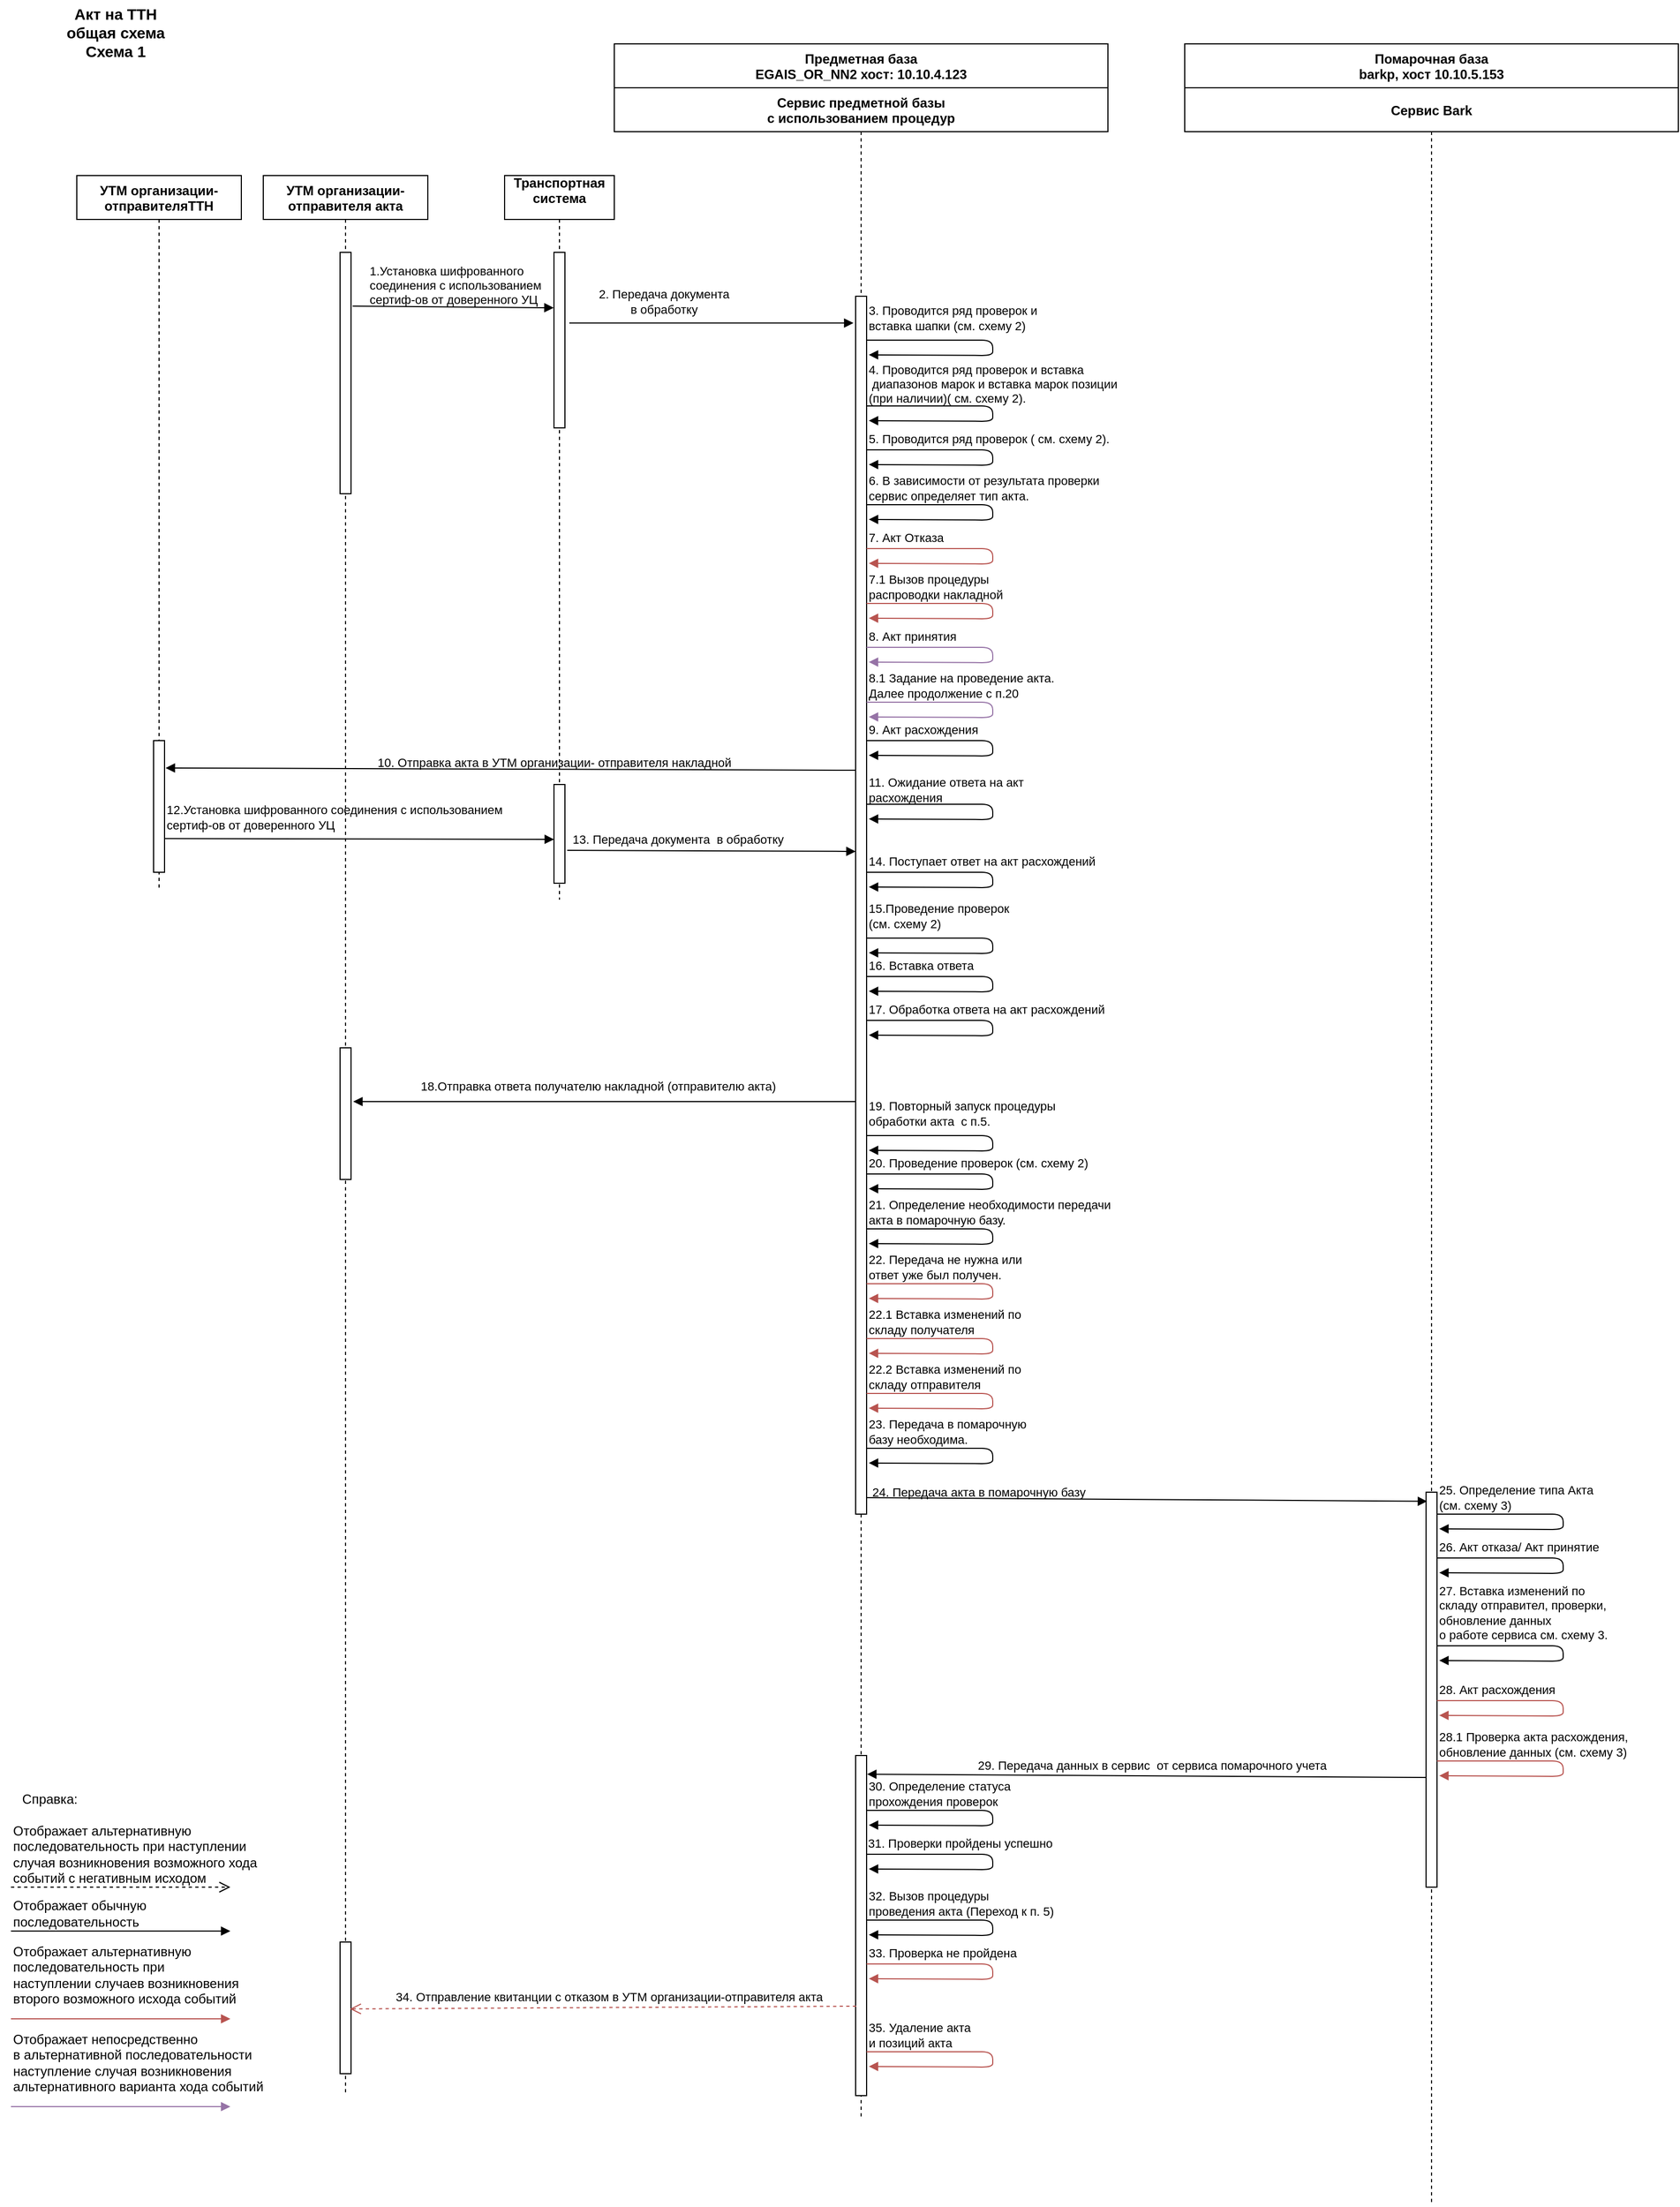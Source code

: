 <mxfile version="16.4.3" type="device"><diagram id="-FO_y1RMNZfdumZSHgc4" name="Page-1"><mxGraphModel dx="2001" dy="1910" grid="1" gridSize="10" guides="1" tooltips="1" connect="1" arrows="1" fold="1" page="1" pageScale="1" pageWidth="827" pageHeight="1169" math="0" shadow="0"><root><mxCell id="0"/><mxCell id="1" parent="0"/><mxCell id="_trdAR_tGCjuYgGlx_K1-1" value="УТМ организации-&#xA;отправителя акта" style="shape=umlLifeline;perimeter=lifelinePerimeter;container=1;collapsible=0;recursiveResize=0;rounded=0;shadow=0;strokeWidth=1;fontStyle=1" parent="1" vertex="1"><mxGeometry x="70" y="80" width="150" height="1750" as="geometry"/></mxCell><mxCell id="_trdAR_tGCjuYgGlx_K1-2" value="" style="points=[];perimeter=orthogonalPerimeter;rounded=0;shadow=0;strokeWidth=1;fontSize=11;" parent="_trdAR_tGCjuYgGlx_K1-1" vertex="1"><mxGeometry x="70" y="70" width="10" height="220" as="geometry"/></mxCell><mxCell id="_trdAR_tGCjuYgGlx_K1-121" value="" style="points=[];perimeter=orthogonalPerimeter;rounded=0;shadow=0;strokeWidth=1;fontSize=11;align=left;" parent="_trdAR_tGCjuYgGlx_K1-1" vertex="1"><mxGeometry x="70" y="795" width="10" height="120" as="geometry"/></mxCell><mxCell id="_trdAR_tGCjuYgGlx_K1-149" value="" style="points=[];perimeter=orthogonalPerimeter;rounded=0;shadow=0;strokeWidth=1;fontSize=11;align=left;" parent="_trdAR_tGCjuYgGlx_K1-1" vertex="1"><mxGeometry x="70" y="1610" width="10" height="120" as="geometry"/></mxCell><mxCell id="4229TvV5sY3JHiP3TjHw-8" value="12.Установка шифрованного соединения с использованием &lt;br style=&quot;font-size: 11px&quot;&gt;&lt;div style=&quot;font-size: 11px&quot;&gt;сертиф-ов от доверенного УЦ&lt;/div&gt;" style="text;html=1;align=left;verticalAlign=middle;resizable=0;points=[];autosize=1;strokeColor=none;fillColor=none;fontSize=11;" vertex="1" parent="_trdAR_tGCjuYgGlx_K1-1"><mxGeometry x="-90" y="570" width="320" height="30" as="geometry"/></mxCell><mxCell id="_trdAR_tGCjuYgGlx_K1-10" value="" style="verticalAlign=bottom;endArrow=block;entryX=-0.028;entryY=0.316;shadow=0;strokeWidth=1;exitX=1.143;exitY=0.223;exitDx=0;exitDy=0;exitPerimeter=0;entryDx=0;entryDy=0;entryPerimeter=0;fontSize=11;" parent="1" source="_trdAR_tGCjuYgGlx_K1-2" target="_trdAR_tGCjuYgGlx_K1-14" edge="1"><mxGeometry relative="1" as="geometry"><mxPoint x="275" y="160" as="sourcePoint"/><mxPoint x="342" y="202" as="targetPoint"/></mxGeometry></mxCell><mxCell id="_trdAR_tGCjuYgGlx_K1-11" value="&lt;div&gt;Акт на ТТН &lt;br&gt;&lt;/div&gt;&lt;div&gt;общая схема&lt;/div&gt;&lt;div&gt;Схема 1&lt;br&gt;&lt;/div&gt;" style="text;html=1;align=center;verticalAlign=middle;resizable=0;points=[];autosize=1;strokeColor=none;fillColor=none;fontSize=14;fontStyle=1" parent="1" vertex="1"><mxGeometry x="-120" y="-80" width="110" height="60" as="geometry"/></mxCell><mxCell id="_trdAR_tGCjuYgGlx_K1-12" value="Предметная база&#xA;EGAIS_OR_NN2 хост: 10.10.4.123" style="shape=umlLifeline;perimeter=lifelinePerimeter;container=1;collapsible=0;recursiveResize=0;rounded=0;shadow=0;strokeWidth=1;fontStyle=1" parent="1" vertex="1"><mxGeometry x="390" y="-40" width="450" height="40" as="geometry"/></mxCell><mxCell id="_trdAR_tGCjuYgGlx_K1-13" value="Транспортная&#xA;система&#xA;" style="shape=umlLifeline;perimeter=lifelinePerimeter;container=1;collapsible=0;recursiveResize=0;rounded=0;shadow=0;strokeWidth=1;fontStyle=1" parent="1" vertex="1"><mxGeometry x="290" y="80" width="100" height="660" as="geometry"/></mxCell><mxCell id="_trdAR_tGCjuYgGlx_K1-14" value="" style="points=[];perimeter=orthogonalPerimeter;rounded=0;shadow=0;strokeWidth=1;fontSize=11;" parent="_trdAR_tGCjuYgGlx_K1-13" vertex="1"><mxGeometry x="45" y="70" width="10" height="160" as="geometry"/></mxCell><mxCell id="_trdAR_tGCjuYgGlx_K1-3" value="" style="points=[];perimeter=orthogonalPerimeter;rounded=0;shadow=0;strokeWidth=1;fontSize=11;align=left;" parent="_trdAR_tGCjuYgGlx_K1-13" vertex="1"><mxGeometry x="45" y="555" width="10" height="90" as="geometry"/></mxCell><mxCell id="_trdAR_tGCjuYgGlx_K1-93" value="10. Отправка акта в УТМ организации- отправителя накладной" style="text;html=1;align=center;verticalAlign=middle;resizable=0;points=[];autosize=1;strokeColor=none;fillColor=none;fontSize=11;" parent="_trdAR_tGCjuYgGlx_K1-13" vertex="1"><mxGeometry x="-125" y="525" width="340" height="20" as="geometry"/></mxCell><mxCell id="_trdAR_tGCjuYgGlx_K1-16" value="" style="verticalAlign=bottom;endArrow=block;shadow=0;strokeWidth=1;fontSize=11;entryX=-0.2;entryY=0.022;entryDx=0;entryDy=0;entryPerimeter=0;exitX=1.4;exitY=0.402;exitDx=0;exitDy=0;exitPerimeter=0;" parent="1" source="_trdAR_tGCjuYgGlx_K1-14" target="_trdAR_tGCjuYgGlx_K1-38" edge="1"><mxGeometry relative="1" as="geometry"><mxPoint x="350" y="214" as="sourcePoint"/><mxPoint x="530" y="220" as="targetPoint"/></mxGeometry></mxCell><mxCell id="_trdAR_tGCjuYgGlx_K1-18" value="Сервис Bark" style="shape=umlLifeline;perimeter=lifelinePerimeter;container=1;collapsible=0;recursiveResize=0;rounded=0;shadow=0;strokeWidth=1;fontStyle=1" parent="1" vertex="1"><mxGeometry x="910" width="450" height="1930" as="geometry"/></mxCell><mxCell id="_trdAR_tGCjuYgGlx_K1-20" value="" style="verticalAlign=bottom;endArrow=block;shadow=0;strokeWidth=1;fontSize=11;startArrow=none;entryX=1.2;entryY=0.754;entryDx=0;entryDy=0;entryPerimeter=0;align=left;" parent="_trdAR_tGCjuYgGlx_K1-18" edge="1"><mxGeometry y="36" relative="1" as="geometry"><mxPoint x="230" y="1300" as="sourcePoint"/><mxPoint x="232" y="1313.42" as="targetPoint"/><Array as="points"><mxPoint x="268" y="1300"/><mxPoint x="345" y="1300"/><mxPoint x="345" y="1314"/></Array><mxPoint as="offset"/></mxGeometry></mxCell><mxCell id="_trdAR_tGCjuYgGlx_K1-21" value="" style="verticalAlign=bottom;endArrow=block;shadow=0;strokeWidth=1;fontSize=11;startArrow=none;entryX=1.2;entryY=0.754;entryDx=0;entryDy=0;entryPerimeter=0;align=left;" parent="_trdAR_tGCjuYgGlx_K1-18" edge="1"><mxGeometry y="36" relative="1" as="geometry"><mxPoint x="230" y="1340" as="sourcePoint"/><mxPoint x="232" y="1353.42" as="targetPoint"/><Array as="points"><mxPoint x="268" y="1340"/><mxPoint x="345" y="1340"/><mxPoint x="345" y="1354"/></Array><mxPoint as="offset"/></mxGeometry></mxCell><mxCell id="_trdAR_tGCjuYgGlx_K1-22" value="25. Определение типа Акта&lt;br style=&quot;font-size: 11px&quot;&gt;&lt;div style=&quot;font-size: 11px&quot;&gt;&lt;div style=&quot;font-size: 11px&quot;&gt;(см. схему 3)&lt;/div&gt;&lt;/div&gt; " style="text;html=1;align=left;verticalAlign=middle;resizable=0;points=[];autosize=1;strokeColor=none;fillColor=none;fontSize=11;" parent="_trdAR_tGCjuYgGlx_K1-18" vertex="1"><mxGeometry x="230" y="1270" width="160" height="30" as="geometry"/></mxCell><mxCell id="_trdAR_tGCjuYgGlx_K1-26" value="" style="verticalAlign=bottom;endArrow=block;shadow=0;strokeWidth=1;fontSize=11;startArrow=none;entryX=1.2;entryY=0.754;entryDx=0;entryDy=0;entryPerimeter=0;align=left;" parent="_trdAR_tGCjuYgGlx_K1-18" edge="1"><mxGeometry y="36" relative="1" as="geometry"><mxPoint x="230" y="1420" as="sourcePoint"/><mxPoint x="232" y="1433.42" as="targetPoint"/><Array as="points"><mxPoint x="268" y="1420"/><mxPoint x="345" y="1420"/><mxPoint x="345" y="1434"/></Array><mxPoint as="offset"/></mxGeometry></mxCell><mxCell id="_trdAR_tGCjuYgGlx_K1-74" value="" style="points=[];perimeter=orthogonalPerimeter;rounded=0;shadow=0;strokeWidth=1;fontSize=11;" parent="_trdAR_tGCjuYgGlx_K1-18" vertex="1"><mxGeometry x="220" y="1280" width="10" height="360" as="geometry"/></mxCell><mxCell id="_trdAR_tGCjuYgGlx_K1-134" value="26. Акт отказа/ Акт принятие" style="text;html=1;align=left;verticalAlign=middle;resizable=0;points=[];autosize=1;strokeColor=none;fillColor=none;fontSize=11;" parent="_trdAR_tGCjuYgGlx_K1-18" vertex="1"><mxGeometry x="230" y="1320" width="160" height="20" as="geometry"/></mxCell><mxCell id="_trdAR_tGCjuYgGlx_K1-135" value="&lt;div&gt;27. Вставка изменений по&lt;br&gt;складу отправител, проверки, &lt;br&gt;&lt;/div&gt;&lt;div&gt;обновление данных&lt;br&gt;&lt;/div&gt;&lt;div&gt;о работе сервиса см. схему 3.&lt;br&gt;&lt;/div&gt;" style="text;html=1;align=left;verticalAlign=middle;resizable=0;points=[];autosize=1;strokeColor=none;fillColor=none;fontSize=11;" parent="_trdAR_tGCjuYgGlx_K1-18" vertex="1"><mxGeometry x="230" y="1360" width="170" height="60" as="geometry"/></mxCell><mxCell id="_trdAR_tGCjuYgGlx_K1-136" value="&lt;div&gt;28.1 Проверка акта расхождения, &lt;br&gt;&lt;/div&gt;&lt;div&gt;обновление данных (см. схему 3)&lt;/div&gt;" style="text;html=1;align=left;verticalAlign=middle;resizable=0;points=[];autosize=1;strokeColor=none;fillColor=none;fontSize=11;" parent="_trdAR_tGCjuYgGlx_K1-18" vertex="1"><mxGeometry x="230" y="1495" width="190" height="30" as="geometry"/></mxCell><mxCell id="_trdAR_tGCjuYgGlx_K1-24" value="" style="verticalAlign=bottom;endArrow=block;shadow=0;strokeWidth=1;fontSize=11;startArrow=none;entryX=1.2;entryY=0.754;entryDx=0;entryDy=0;entryPerimeter=0;align=left;fillColor=#f8cecc;strokeColor=#b85450;" parent="_trdAR_tGCjuYgGlx_K1-18" edge="1"><mxGeometry y="36" relative="1" as="geometry"><mxPoint x="230" y="1525" as="sourcePoint"/><mxPoint x="232" y="1538.42" as="targetPoint"/><Array as="points"><mxPoint x="268" y="1525"/><mxPoint x="345" y="1525"/><mxPoint x="345" y="1539"/></Array><mxPoint as="offset"/></mxGeometry></mxCell><mxCell id="_trdAR_tGCjuYgGlx_K1-137" value="" style="verticalAlign=bottom;endArrow=block;shadow=0;strokeWidth=1;fontSize=11;startArrow=none;entryX=1.2;entryY=0.754;entryDx=0;entryDy=0;entryPerimeter=0;align=left;fillColor=#f8cecc;strokeColor=#b85450;" parent="_trdAR_tGCjuYgGlx_K1-18" edge="1"><mxGeometry y="36" relative="1" as="geometry"><mxPoint x="230" y="1470" as="sourcePoint"/><mxPoint x="232" y="1483.42" as="targetPoint"/><Array as="points"><mxPoint x="268" y="1470"/><mxPoint x="345" y="1470"/><mxPoint x="345" y="1484"/></Array><mxPoint as="offset"/></mxGeometry></mxCell><mxCell id="_trdAR_tGCjuYgGlx_K1-138" value="28. Акт расхождения" style="text;html=1;align=left;verticalAlign=middle;resizable=0;points=[];autosize=1;strokeColor=none;fillColor=none;fontSize=11;" parent="_trdAR_tGCjuYgGlx_K1-18" vertex="1"><mxGeometry x="230" y="1450" width="120" height="20" as="geometry"/></mxCell><mxCell id="_trdAR_tGCjuYgGlx_K1-141" value="" style="html=1;verticalAlign=bottom;endArrow=block;rounded=0;fontSize=11;entryX=1.043;entryY=0.055;entryDx=0;entryDy=0;entryPerimeter=0;" parent="_trdAR_tGCjuYgGlx_K1-18" target="_trdAR_tGCjuYgGlx_K1-140" edge="1"><mxGeometry width="80" relative="1" as="geometry"><mxPoint x="220" y="1540" as="sourcePoint"/><mxPoint x="-238" y="1540" as="targetPoint"/><Array as="points"/></mxGeometry></mxCell><mxCell id="_trdAR_tGCjuYgGlx_K1-37" value="Сервис предметной базы&#xA;с использованием процедур" style="shape=umlLifeline;perimeter=lifelinePerimeter;container=1;collapsible=0;recursiveResize=0;rounded=0;shadow=0;strokeWidth=1;fontStyle=1" parent="1" vertex="1"><mxGeometry x="390" width="450" height="1850" as="geometry"/></mxCell><mxCell id="_trdAR_tGCjuYgGlx_K1-38" value="" style="points=[];perimeter=orthogonalPerimeter;rounded=0;shadow=0;strokeWidth=1;fontSize=11;" parent="_trdAR_tGCjuYgGlx_K1-37" vertex="1"><mxGeometry x="220" y="190" width="10" height="1110" as="geometry"/></mxCell><mxCell id="_trdAR_tGCjuYgGlx_K1-39" value="" style="verticalAlign=bottom;endArrow=block;shadow=0;strokeWidth=1;fontSize=11;startArrow=none;entryX=1.2;entryY=0.754;entryDx=0;entryDy=0;entryPerimeter=0;align=left;" parent="_trdAR_tGCjuYgGlx_K1-37" edge="1"><mxGeometry y="36" relative="1" as="geometry"><mxPoint x="230" y="230" as="sourcePoint"/><mxPoint x="232" y="243.42" as="targetPoint"/><Array as="points"><mxPoint x="268" y="230"/><mxPoint x="345" y="230"/><mxPoint x="345" y="244"/></Array><mxPoint as="offset"/></mxGeometry></mxCell><mxCell id="_trdAR_tGCjuYgGlx_K1-40" value="" style="verticalAlign=bottom;endArrow=block;shadow=0;strokeWidth=1;fontSize=11;startArrow=none;entryX=1.2;entryY=0.754;entryDx=0;entryDy=0;entryPerimeter=0;align=left;" parent="_trdAR_tGCjuYgGlx_K1-37" edge="1"><mxGeometry y="36" relative="1" as="geometry"><mxPoint x="230" y="290" as="sourcePoint"/><mxPoint x="232" y="303.42" as="targetPoint"/><Array as="points"><mxPoint x="268" y="290"/><mxPoint x="345" y="290"/><mxPoint x="345" y="304"/></Array><mxPoint as="offset"/></mxGeometry></mxCell><mxCell id="_trdAR_tGCjuYgGlx_K1-41" value="" style="verticalAlign=bottom;endArrow=block;shadow=0;strokeWidth=1;fontSize=11;startArrow=none;entryX=1.2;entryY=0.754;entryDx=0;entryDy=0;entryPerimeter=0;align=left;" parent="_trdAR_tGCjuYgGlx_K1-37" edge="1"><mxGeometry y="36" relative="1" as="geometry"><mxPoint x="230" y="330" as="sourcePoint"/><mxPoint x="232" y="343.42" as="targetPoint"/><Array as="points"><mxPoint x="268" y="330"/><mxPoint x="345" y="330"/><mxPoint x="345" y="344"/></Array><mxPoint as="offset"/></mxGeometry></mxCell><mxCell id="_trdAR_tGCjuYgGlx_K1-42" value="" style="verticalAlign=bottom;endArrow=block;shadow=0;strokeWidth=1;fontSize=11;startArrow=none;entryX=1.2;entryY=0.754;entryDx=0;entryDy=0;entryPerimeter=0;align=left;" parent="_trdAR_tGCjuYgGlx_K1-37" edge="1"><mxGeometry y="36" relative="1" as="geometry"><mxPoint x="230" y="380" as="sourcePoint"/><mxPoint x="232" y="393.42" as="targetPoint"/><Array as="points"><mxPoint x="268" y="380"/><mxPoint x="345" y="380"/><mxPoint x="345" y="394"/></Array><mxPoint as="offset"/></mxGeometry></mxCell><mxCell id="_trdAR_tGCjuYgGlx_K1-54" value="" style="verticalAlign=bottom;endArrow=block;shadow=0;strokeWidth=1;fontSize=11;startArrow=none;entryX=1.2;entryY=0.754;entryDx=0;entryDy=0;entryPerimeter=0;align=left;fillColor=#f8cecc;strokeColor=#b85450;" parent="_trdAR_tGCjuYgGlx_K1-37" edge="1"><mxGeometry y="36" relative="1" as="geometry"><mxPoint x="230" y="420" as="sourcePoint"/><mxPoint x="232" y="433.42" as="targetPoint"/><Array as="points"><mxPoint x="268" y="420"/><mxPoint x="345" y="420"/><mxPoint x="345" y="434"/></Array><mxPoint as="offset"/></mxGeometry></mxCell><mxCell id="_trdAR_tGCjuYgGlx_K1-55" value="" style="verticalAlign=bottom;endArrow=block;shadow=0;strokeWidth=1;fontSize=11;startArrow=none;entryX=1.2;entryY=0.754;entryDx=0;entryDy=0;entryPerimeter=0;align=left;fillColor=#f8cecc;strokeColor=#b85450;" parent="_trdAR_tGCjuYgGlx_K1-37" edge="1"><mxGeometry y="36" relative="1" as="geometry"><mxPoint x="230" y="470" as="sourcePoint"/><mxPoint x="232" y="483.42" as="targetPoint"/><Array as="points"><mxPoint x="268" y="470"/><mxPoint x="345" y="470"/><mxPoint x="345" y="484"/></Array><mxPoint as="offset"/></mxGeometry></mxCell><mxCell id="_trdAR_tGCjuYgGlx_K1-59" value="" style="verticalAlign=bottom;endArrow=block;shadow=0;strokeWidth=1;fontSize=11;startArrow=none;entryX=1.2;entryY=0.754;entryDx=0;entryDy=0;entryPerimeter=0;align=left;fillColor=#e1d5e7;strokeColor=#9673a6;" parent="_trdAR_tGCjuYgGlx_K1-37" edge="1"><mxGeometry y="36" relative="1" as="geometry"><mxPoint x="230" y="510" as="sourcePoint"/><mxPoint x="232" y="523.42" as="targetPoint"/><Array as="points"><mxPoint x="268" y="510"/><mxPoint x="345" y="510"/><mxPoint x="345" y="524"/></Array><mxPoint as="offset"/></mxGeometry></mxCell><mxCell id="_trdAR_tGCjuYgGlx_K1-61" value="" style="verticalAlign=bottom;endArrow=block;shadow=0;strokeWidth=1;fontSize=11;startArrow=none;entryX=1.2;entryY=0.754;entryDx=0;entryDy=0;entryPerimeter=0;align=left;fillColor=#e1d5e7;strokeColor=#9673a6;" parent="_trdAR_tGCjuYgGlx_K1-37" edge="1"><mxGeometry y="36" relative="1" as="geometry"><mxPoint x="230" y="560" as="sourcePoint"/><mxPoint x="232" y="573.42" as="targetPoint"/><Array as="points"><mxPoint x="268" y="560"/><mxPoint x="345" y="560"/><mxPoint x="345" y="574"/></Array><mxPoint as="offset"/></mxGeometry></mxCell><mxCell id="_trdAR_tGCjuYgGlx_K1-62" value="" style="verticalAlign=bottom;endArrow=block;shadow=0;strokeWidth=1;fontSize=11;startArrow=none;entryX=1.2;entryY=0.754;entryDx=0;entryDy=0;entryPerimeter=0;align=left;" parent="_trdAR_tGCjuYgGlx_K1-37" edge="1"><mxGeometry y="36" relative="1" as="geometry"><mxPoint x="230" y="595" as="sourcePoint"/><mxPoint x="232" y="608.42" as="targetPoint"/><Array as="points"><mxPoint x="268" y="595"/><mxPoint x="345" y="595"/><mxPoint x="345" y="609"/></Array><mxPoint as="offset"/></mxGeometry></mxCell><mxCell id="_trdAR_tGCjuYgGlx_K1-71" value="" style="html=1;verticalAlign=bottom;endArrow=block;rounded=0;fontSize=11;entryX=1.1;entryY=0.208;entryDx=0;entryDy=0;entryPerimeter=0;" parent="_trdAR_tGCjuYgGlx_K1-37" target="4229TvV5sY3JHiP3TjHw-5" edge="1"><mxGeometry width="80" relative="1" as="geometry"><mxPoint x="220" y="622" as="sourcePoint"/><mxPoint x="-238" y="619.96" as="targetPoint"/><Array as="points"/></mxGeometry></mxCell><mxCell id="_trdAR_tGCjuYgGlx_K1-75" value="&lt;div style=&quot;font-size: 11px&quot;&gt;3. Проводится ряд проверок и &lt;br&gt;&lt;/div&gt;&lt;div style=&quot;font-size: 11px&quot;&gt;вставка шапки (см. схему 2)&lt;/div&gt;" style="text;html=1;align=left;verticalAlign=middle;resizable=0;points=[];autosize=1;strokeColor=none;fillColor=none;fontSize=11;" parent="_trdAR_tGCjuYgGlx_K1-37" vertex="1"><mxGeometry x="230" y="195" width="170" height="30" as="geometry"/></mxCell><mxCell id="_trdAR_tGCjuYgGlx_K1-76" value="&lt;div&gt;4. Проводится ряд проверок и вставка&lt;/div&gt;&lt;div&gt;&amp;nbsp;диапазонов марок и вставка марок позиции &lt;br&gt;&lt;/div&gt;&lt;div&gt;(при наличии)( см. схему 2).&lt;/div&gt;" style="text;html=1;align=left;verticalAlign=middle;resizable=0;points=[];autosize=1;strokeColor=none;fillColor=none;fontSize=11;" parent="_trdAR_tGCjuYgGlx_K1-37" vertex="1"><mxGeometry x="230" y="250" width="240" height="40" as="geometry"/></mxCell><mxCell id="_trdAR_tGCjuYgGlx_K1-77" value="&lt;div style=&quot;font-size: 11px&quot;&gt;5. Проводится ряд проверок ( см. схему 2).&lt;br&gt;&lt;/div&gt;" style="text;html=1;align=left;verticalAlign=middle;resizable=0;points=[];autosize=1;strokeColor=none;fillColor=none;fontSize=11;" parent="_trdAR_tGCjuYgGlx_K1-37" vertex="1"><mxGeometry x="230" y="310" width="240" height="20" as="geometry"/></mxCell><mxCell id="_trdAR_tGCjuYgGlx_K1-78" value="&lt;div style=&quot;font-size: 11px&quot; align=&quot;left&quot;&gt;6. В зависимости от результата проверки &lt;br&gt;&lt;/div&gt;&lt;div style=&quot;font-size: 11px&quot; align=&quot;left&quot;&gt;сервис определяет тип акта.&lt;br&gt;&lt;/div&gt;" style="text;html=1;align=left;verticalAlign=middle;resizable=0;points=[];autosize=1;strokeColor=none;fillColor=none;fontSize=11;" parent="_trdAR_tGCjuYgGlx_K1-37" vertex="1"><mxGeometry x="230" y="350" width="230" height="30" as="geometry"/></mxCell><mxCell id="_trdAR_tGCjuYgGlx_K1-84" value="7. Акт Отказа" style="text;html=1;align=left;verticalAlign=middle;resizable=0;points=[];autosize=1;strokeColor=none;fillColor=none;fontSize=11;" parent="_trdAR_tGCjuYgGlx_K1-37" vertex="1"><mxGeometry x="230" y="400" width="80" height="20" as="geometry"/></mxCell><mxCell id="_trdAR_tGCjuYgGlx_K1-85" value="7.1 Вызов процедуры&lt;br style=&quot;font-size: 11px&quot;&gt;распроводки накладной" style="text;html=1;align=left;verticalAlign=middle;resizable=0;points=[];autosize=1;strokeColor=none;fillColor=none;fontSize=11;" parent="_trdAR_tGCjuYgGlx_K1-37" vertex="1"><mxGeometry x="230" y="440" width="140" height="30" as="geometry"/></mxCell><mxCell id="_trdAR_tGCjuYgGlx_K1-87" value="&lt;div style=&quot;font-size: 11px&quot;&gt;8. Акт принятия&lt;/div&gt;" style="text;html=1;align=left;verticalAlign=middle;resizable=0;points=[];autosize=1;strokeColor=none;fillColor=none;fontSize=11;" parent="_trdAR_tGCjuYgGlx_K1-37" vertex="1"><mxGeometry x="230" y="490" width="100" height="20" as="geometry"/></mxCell><mxCell id="_trdAR_tGCjuYgGlx_K1-88" value="&lt;div style=&quot;font-size: 11px&quot;&gt;8.1 Задание на проведение акта. &lt;br style=&quot;font-size: 11px&quot;&gt;&lt;/div&gt;&lt;div style=&quot;font-size: 11px&quot;&gt;Далее продолжение с п.20&lt;/div&gt;" style="text;html=1;align=left;verticalAlign=middle;resizable=0;points=[];autosize=1;strokeColor=none;fillColor=none;fontSize=11;" parent="_trdAR_tGCjuYgGlx_K1-37" vertex="1"><mxGeometry x="230" y="530" width="180" height="30" as="geometry"/></mxCell><mxCell id="_trdAR_tGCjuYgGlx_K1-89" value="9. Акт расхождения" style="text;html=1;align=left;verticalAlign=middle;resizable=0;points=[];autosize=1;strokeColor=none;fillColor=none;fontSize=11;" parent="_trdAR_tGCjuYgGlx_K1-37" vertex="1"><mxGeometry x="230" y="575" width="110" height="20" as="geometry"/></mxCell><mxCell id="_trdAR_tGCjuYgGlx_K1-90" value="11. Ожидание ответа на акт&lt;br style=&quot;font-size: 11px&quot;&gt;расхождения" style="text;html=1;align=left;verticalAlign=middle;resizable=0;points=[];autosize=1;strokeColor=none;fillColor=none;fontSize=11;" parent="_trdAR_tGCjuYgGlx_K1-37" vertex="1"><mxGeometry x="230" y="625" width="160" height="30" as="geometry"/></mxCell><mxCell id="_trdAR_tGCjuYgGlx_K1-63" value="" style="verticalAlign=bottom;endArrow=block;shadow=0;strokeWidth=1;fontSize=11;startArrow=none;entryX=1.2;entryY=0.754;entryDx=0;entryDy=0;entryPerimeter=0;align=left;" parent="_trdAR_tGCjuYgGlx_K1-37" edge="1"><mxGeometry y="36" relative="1" as="geometry"><mxPoint x="230" y="653" as="sourcePoint"/><mxPoint x="232" y="666.42" as="targetPoint"/><Array as="points"><mxPoint x="268" y="653"/><mxPoint x="345" y="653"/><mxPoint x="345" y="667"/></Array><mxPoint as="offset"/></mxGeometry></mxCell><mxCell id="_trdAR_tGCjuYgGlx_K1-96" value="" style="verticalAlign=bottom;endArrow=block;shadow=0;strokeWidth=1;fontSize=11;exitX=1.2;exitY=0.438;exitDx=0;exitDy=0;exitPerimeter=0;entryX=-0.01;entryY=0.037;entryDx=0;entryDy=0;entryPerimeter=0;" parent="_trdAR_tGCjuYgGlx_K1-37" edge="1"><mxGeometry relative="1" as="geometry"><mxPoint x="-42.9" y="695.0" as="sourcePoint"/><mxPoint x="220.0" y="696.0" as="targetPoint"/></mxGeometry></mxCell><mxCell id="_trdAR_tGCjuYgGlx_K1-97" value="&lt;div style=&quot;font-size: 11px&quot;&gt;13. Передача документа&amp;nbsp; в обработку&lt;/div&gt;" style="text;html=1;align=left;verticalAlign=middle;resizable=0;points=[];autosize=1;strokeColor=none;fillColor=none;fontSize=11;" parent="_trdAR_tGCjuYgGlx_K1-37" vertex="1"><mxGeometry x="-40" y="675" width="210" height="20" as="geometry"/></mxCell><mxCell id="_trdAR_tGCjuYgGlx_K1-107" value="14. Поступает ответ на акт расхождений" style="text;html=1;align=left;verticalAlign=middle;resizable=0;points=[];autosize=1;strokeColor=none;fillColor=none;fontSize=11;" parent="_trdAR_tGCjuYgGlx_K1-37" vertex="1"><mxGeometry x="230" y="695" width="220" height="20" as="geometry"/></mxCell><mxCell id="_trdAR_tGCjuYgGlx_K1-109" value="" style="verticalAlign=bottom;endArrow=block;shadow=0;strokeWidth=1;fontSize=11;startArrow=none;entryX=1.2;entryY=0.754;entryDx=0;entryDy=0;entryPerimeter=0;align=left;" parent="_trdAR_tGCjuYgGlx_K1-37" edge="1"><mxGeometry y="36" relative="1" as="geometry"><mxPoint x="230" y="715" as="sourcePoint"/><mxPoint x="232" y="728.42" as="targetPoint"/><Array as="points"><mxPoint x="268" y="715"/><mxPoint x="345" y="715"/><mxPoint x="345" y="729"/></Array><mxPoint as="offset"/></mxGeometry></mxCell><mxCell id="_trdAR_tGCjuYgGlx_K1-111" value="" style="verticalAlign=bottom;endArrow=block;shadow=0;strokeWidth=1;fontSize=11;startArrow=none;entryX=1.2;entryY=0.754;entryDx=0;entryDy=0;entryPerimeter=0;align=left;" parent="_trdAR_tGCjuYgGlx_K1-37" edge="1"><mxGeometry y="36" relative="1" as="geometry"><mxPoint x="230" y="775" as="sourcePoint"/><mxPoint x="232" y="788.42" as="targetPoint"/><Array as="points"><mxPoint x="268" y="775"/><mxPoint x="345" y="775"/><mxPoint x="345" y="789"/></Array><mxPoint as="offset"/></mxGeometry></mxCell><mxCell id="_trdAR_tGCjuYgGlx_K1-112" value="&lt;div&gt;15.Проведение проверок &lt;br&gt;&lt;/div&gt;&lt;div&gt;(см. схему 2)&lt;br&gt;&lt;/div&gt;" style="text;html=1;align=left;verticalAlign=middle;resizable=0;points=[];autosize=1;strokeColor=none;fillColor=none;fontSize=11;" parent="_trdAR_tGCjuYgGlx_K1-37" vertex="1"><mxGeometry x="230" y="740" width="140" height="30" as="geometry"/></mxCell><mxCell id="_trdAR_tGCjuYgGlx_K1-110" value="" style="verticalAlign=bottom;endArrow=block;shadow=0;strokeWidth=1;fontSize=11;startArrow=none;entryX=1.2;entryY=0.754;entryDx=0;entryDy=0;entryPerimeter=0;align=left;" parent="_trdAR_tGCjuYgGlx_K1-37" edge="1"><mxGeometry y="36" relative="1" as="geometry"><mxPoint x="230" y="810" as="sourcePoint"/><mxPoint x="232" y="823.42" as="targetPoint"/><Array as="points"><mxPoint x="268" y="810"/><mxPoint x="345" y="810"/><mxPoint x="345" y="824"/></Array><mxPoint as="offset"/></mxGeometry></mxCell><mxCell id="_trdAR_tGCjuYgGlx_K1-113" value="16. Вставка ответа" style="text;html=1;align=left;verticalAlign=middle;resizable=0;points=[];autosize=1;strokeColor=none;fillColor=none;fontSize=11;" parent="_trdAR_tGCjuYgGlx_K1-37" vertex="1"><mxGeometry x="230" y="790" width="110" height="20" as="geometry"/></mxCell><mxCell id="_trdAR_tGCjuYgGlx_K1-118" value="" style="verticalAlign=bottom;endArrow=block;shadow=0;strokeWidth=1;fontSize=11;startArrow=none;entryX=1.2;entryY=0.754;entryDx=0;entryDy=0;entryPerimeter=0;align=left;" parent="_trdAR_tGCjuYgGlx_K1-37" edge="1"><mxGeometry y="36" relative="1" as="geometry"><mxPoint x="230" y="850" as="sourcePoint"/><mxPoint x="232" y="863.42" as="targetPoint"/><Array as="points"><mxPoint x="268" y="850"/><mxPoint x="345" y="850"/><mxPoint x="345" y="864"/></Array><mxPoint as="offset"/></mxGeometry></mxCell><mxCell id="_trdAR_tGCjuYgGlx_K1-119" value="17. Обработка ответа на акт расхождений" style="text;html=1;align=left;verticalAlign=middle;resizable=0;points=[];autosize=1;strokeColor=none;fillColor=none;fontSize=11;" parent="_trdAR_tGCjuYgGlx_K1-37" vertex="1"><mxGeometry x="230" y="830" width="230" height="20" as="geometry"/></mxCell><mxCell id="_trdAR_tGCjuYgGlx_K1-117" value="" style="verticalAlign=bottom;endArrow=block;shadow=0;strokeWidth=1;fontSize=11;startArrow=none;entryX=1.2;entryY=0.754;entryDx=0;entryDy=0;entryPerimeter=0;align=left;" parent="_trdAR_tGCjuYgGlx_K1-37" edge="1"><mxGeometry y="36" relative="1" as="geometry"><mxPoint x="230" y="955" as="sourcePoint"/><mxPoint x="232" y="968.42" as="targetPoint"/><Array as="points"><mxPoint x="268" y="955"/><mxPoint x="345" y="955"/><mxPoint x="345" y="969"/></Array><mxPoint as="offset"/></mxGeometry></mxCell><mxCell id="_trdAR_tGCjuYgGlx_K1-122" value="" style="html=1;verticalAlign=bottom;endArrow=block;rounded=0;fontSize=11;entryX=1.2;entryY=0.208;entryDx=0;entryDy=0;entryPerimeter=0;" parent="_trdAR_tGCjuYgGlx_K1-37" edge="1"><mxGeometry width="80" relative="1" as="geometry"><mxPoint x="220" y="924" as="sourcePoint"/><mxPoint x="-238" y="924" as="targetPoint"/><Array as="points"/></mxGeometry></mxCell><mxCell id="_trdAR_tGCjuYgGlx_K1-123" value="&lt;div&gt;19. Повторный запуск процедуры &lt;br&gt;&lt;/div&gt;&lt;div&gt;обработки акта&amp;nbsp; с п.5.&lt;br&gt;&lt;/div&gt;" style="text;html=1;align=left;verticalAlign=middle;resizable=0;points=[];autosize=1;strokeColor=none;fillColor=none;fontSize=11;" parent="_trdAR_tGCjuYgGlx_K1-37" vertex="1"><mxGeometry x="230" y="920" width="190" height="30" as="geometry"/></mxCell><mxCell id="_trdAR_tGCjuYgGlx_K1-116" value="" style="verticalAlign=bottom;endArrow=block;shadow=0;strokeWidth=1;fontSize=11;startArrow=none;entryX=1.2;entryY=0.754;entryDx=0;entryDy=0;entryPerimeter=0;align=left;" parent="_trdAR_tGCjuYgGlx_K1-37" edge="1"><mxGeometry y="36" relative="1" as="geometry"><mxPoint x="230" y="990" as="sourcePoint"/><mxPoint x="232" y="1003.42" as="targetPoint"/><Array as="points"><mxPoint x="268" y="990"/><mxPoint x="345" y="990"/><mxPoint x="345" y="1004"/></Array><mxPoint as="offset"/></mxGeometry></mxCell><mxCell id="_trdAR_tGCjuYgGlx_K1-124" value="&lt;div&gt;20. Проведение проверок (см. схему 2)&lt;br&gt;&lt;/div&gt;" style="text;html=1;align=left;verticalAlign=middle;resizable=0;points=[];autosize=1;strokeColor=none;fillColor=none;fontSize=11;" parent="_trdAR_tGCjuYgGlx_K1-37" vertex="1"><mxGeometry x="230" y="970" width="220" height="20" as="geometry"/></mxCell><mxCell id="_trdAR_tGCjuYgGlx_K1-115" value="" style="verticalAlign=bottom;endArrow=block;shadow=0;strokeWidth=1;fontSize=11;startArrow=none;entryX=1.2;entryY=0.754;entryDx=0;entryDy=0;entryPerimeter=0;align=left;" parent="_trdAR_tGCjuYgGlx_K1-37" edge="1"><mxGeometry y="36" relative="1" as="geometry"><mxPoint x="230" y="1040" as="sourcePoint"/><mxPoint x="232" y="1053.42" as="targetPoint"/><Array as="points"><mxPoint x="268" y="1040"/><mxPoint x="345" y="1040"/><mxPoint x="345" y="1054"/></Array><mxPoint as="offset"/></mxGeometry></mxCell><mxCell id="_trdAR_tGCjuYgGlx_K1-125" value="&lt;div&gt;21. Определение необходимости передачи &lt;br&gt;&lt;/div&gt;&lt;div&gt;акта в помарочную базу.&lt;/div&gt;" style="text;html=1;align=left;verticalAlign=middle;resizable=0;points=[];autosize=1;strokeColor=none;fillColor=none;fontSize=11;" parent="_trdAR_tGCjuYgGlx_K1-37" vertex="1"><mxGeometry x="230" y="1010" width="240" height="30" as="geometry"/></mxCell><mxCell id="_trdAR_tGCjuYgGlx_K1-114" value="" style="verticalAlign=bottom;endArrow=block;shadow=0;strokeWidth=1;fontSize=11;startArrow=none;entryX=1.2;entryY=0.754;entryDx=0;entryDy=0;entryPerimeter=0;align=left;fillColor=#f8cecc;strokeColor=#b85450;" parent="_trdAR_tGCjuYgGlx_K1-37" edge="1"><mxGeometry y="36" relative="1" as="geometry"><mxPoint x="230" y="1090" as="sourcePoint"/><mxPoint x="232" y="1103.42" as="targetPoint"/><Array as="points"><mxPoint x="268" y="1090"/><mxPoint x="345" y="1090"/><mxPoint x="345" y="1104"/></Array><mxPoint as="offset"/></mxGeometry></mxCell><mxCell id="_trdAR_tGCjuYgGlx_K1-126" value="&lt;div&gt;22. Передача не нужна или &lt;br&gt;&lt;/div&gt;&lt;div&gt;ответ уже был получен.&lt;/div&gt;" style="text;html=1;align=left;verticalAlign=middle;resizable=0;points=[];autosize=1;strokeColor=none;fillColor=none;fontSize=11;" parent="_trdAR_tGCjuYgGlx_K1-37" vertex="1"><mxGeometry x="230" y="1060" width="160" height="30" as="geometry"/></mxCell><mxCell id="_trdAR_tGCjuYgGlx_K1-129" value="" style="verticalAlign=bottom;endArrow=block;shadow=0;strokeWidth=1;fontSize=11;startArrow=none;entryX=1.2;entryY=0.754;entryDx=0;entryDy=0;entryPerimeter=0;align=left;fillColor=#f8cecc;strokeColor=#b85450;" parent="_trdAR_tGCjuYgGlx_K1-37" edge="1"><mxGeometry y="36" relative="1" as="geometry"><mxPoint x="230" y="1140" as="sourcePoint"/><mxPoint x="232" y="1153.42" as="targetPoint"/><Array as="points"><mxPoint x="268" y="1140"/><mxPoint x="345" y="1140"/><mxPoint x="345" y="1154"/></Array><mxPoint as="offset"/></mxGeometry></mxCell><mxCell id="_trdAR_tGCjuYgGlx_K1-128" value="" style="verticalAlign=bottom;endArrow=block;shadow=0;strokeWidth=1;fontSize=11;startArrow=none;entryX=1.2;entryY=0.754;entryDx=0;entryDy=0;entryPerimeter=0;align=left;fillColor=#f8cecc;strokeColor=#b85450;" parent="_trdAR_tGCjuYgGlx_K1-37" edge="1"><mxGeometry y="36" relative="1" as="geometry"><mxPoint x="230" y="1190" as="sourcePoint"/><mxPoint x="232" y="1203.42" as="targetPoint"/><Array as="points"><mxPoint x="268" y="1190"/><mxPoint x="345" y="1190"/><mxPoint x="345" y="1204"/></Array><mxPoint as="offset"/></mxGeometry></mxCell><mxCell id="_trdAR_tGCjuYgGlx_K1-130" value="22.1 Вставка изменений по&lt;br&gt;складу получателя" style="text;html=1;align=left;verticalAlign=middle;resizable=0;points=[];autosize=1;strokeColor=none;fillColor=none;fontSize=11;" parent="_trdAR_tGCjuYgGlx_K1-37" vertex="1"><mxGeometry x="230" y="1110" width="150" height="30" as="geometry"/></mxCell><mxCell id="_trdAR_tGCjuYgGlx_K1-131" value="22.2 Вставка изменений по&lt;br&gt;складу отправителя" style="text;html=1;align=left;verticalAlign=middle;resizable=0;points=[];autosize=1;strokeColor=none;fillColor=none;fontSize=11;" parent="_trdAR_tGCjuYgGlx_K1-37" vertex="1"><mxGeometry x="230" y="1160" width="150" height="30" as="geometry"/></mxCell><mxCell id="_trdAR_tGCjuYgGlx_K1-73" value="" style="verticalAlign=bottom;endArrow=block;shadow=0;strokeWidth=1;fontSize=11;entryX=0.1;entryY=0.037;entryDx=0;entryDy=0;entryPerimeter=0;" parent="_trdAR_tGCjuYgGlx_K1-37" edge="1"><mxGeometry relative="1" as="geometry"><mxPoint x="230" y="1285" as="sourcePoint"/><mxPoint x="741.0" y="1288.32" as="targetPoint"/></mxGeometry></mxCell><mxCell id="_trdAR_tGCjuYgGlx_K1-127" value="" style="verticalAlign=bottom;endArrow=block;shadow=0;strokeWidth=1;fontSize=11;startArrow=none;entryX=1.2;entryY=0.754;entryDx=0;entryDy=0;entryPerimeter=0;align=left;" parent="_trdAR_tGCjuYgGlx_K1-37" edge="1"><mxGeometry y="36" relative="1" as="geometry"><mxPoint x="230" y="1240" as="sourcePoint"/><mxPoint x="232" y="1253.42" as="targetPoint"/><Array as="points"><mxPoint x="268" y="1240"/><mxPoint x="345" y="1240"/><mxPoint x="345" y="1254"/></Array><mxPoint as="offset"/></mxGeometry></mxCell><mxCell id="_trdAR_tGCjuYgGlx_K1-132" value="&lt;div&gt;23. Передача в помарочную&lt;/div&gt;&lt;div&gt; базу необходима.&lt;/div&gt;" style="text;html=1;align=left;verticalAlign=middle;resizable=0;points=[];autosize=1;strokeColor=none;fillColor=none;fontSize=11;" parent="_trdAR_tGCjuYgGlx_K1-37" vertex="1"><mxGeometry x="230" y="1210" width="160" height="30" as="geometry"/></mxCell><mxCell id="_trdAR_tGCjuYgGlx_K1-133" value="24. Передача акта в помарочную базу" style="text;html=1;align=center;verticalAlign=middle;resizable=0;points=[];autosize=1;strokeColor=none;fillColor=none;fontSize=11;" parent="_trdAR_tGCjuYgGlx_K1-37" vertex="1"><mxGeometry x="227" y="1270" width="210" height="20" as="geometry"/></mxCell><mxCell id="_trdAR_tGCjuYgGlx_K1-140" value="" style="points=[];perimeter=orthogonalPerimeter;rounded=0;shadow=0;strokeWidth=1;fontSize=11;align=left;" parent="_trdAR_tGCjuYgGlx_K1-37" vertex="1"><mxGeometry x="220" y="1520" width="10" height="310" as="geometry"/></mxCell><mxCell id="_trdAR_tGCjuYgGlx_K1-28" value="" style="verticalAlign=bottom;endArrow=block;shadow=0;strokeWidth=1;fontSize=11;startArrow=none;entryX=1.2;entryY=0.754;entryDx=0;entryDy=0;entryPerimeter=0;align=left;" parent="_trdAR_tGCjuYgGlx_K1-37" edge="1"><mxGeometry y="36" relative="1" as="geometry"><mxPoint x="230" y="1570" as="sourcePoint"/><mxPoint x="232" y="1583.42" as="targetPoint"/><Array as="points"><mxPoint x="268" y="1570"/><mxPoint x="345" y="1570"/><mxPoint x="345" y="1584"/></Array><mxPoint as="offset"/></mxGeometry></mxCell><mxCell id="_trdAR_tGCjuYgGlx_K1-108" value="" style="verticalAlign=bottom;endArrow=block;shadow=0;strokeWidth=1;fontSize=11;startArrow=none;entryX=1.2;entryY=0.754;entryDx=0;entryDy=0;entryPerimeter=0;align=left;" parent="_trdAR_tGCjuYgGlx_K1-37" edge="1"><mxGeometry y="36" relative="1" as="geometry"><mxPoint x="230" y="1610" as="sourcePoint"/><mxPoint x="232" y="1623.42" as="targetPoint"/><Array as="points"><mxPoint x="268" y="1610"/><mxPoint x="345" y="1610"/><mxPoint x="345" y="1624"/></Array><mxPoint as="offset"/></mxGeometry></mxCell><mxCell id="_trdAR_tGCjuYgGlx_K1-142" value="&lt;div&gt;30. Определение статуса &lt;br&gt;&lt;/div&gt;&lt;div&gt;прохождения проверок&lt;/div&gt;" style="text;html=1;align=left;verticalAlign=middle;resizable=0;points=[];autosize=1;strokeColor=none;fillColor=none;fontSize=11;" parent="_trdAR_tGCjuYgGlx_K1-37" vertex="1"><mxGeometry x="230" y="1540" width="150" height="30" as="geometry"/></mxCell><mxCell id="_trdAR_tGCjuYgGlx_K1-143" value="31. Проверки пройдены успешно" style="text;html=1;align=center;verticalAlign=middle;resizable=0;points=[];autosize=1;strokeColor=none;fillColor=none;fontSize=11;" parent="_trdAR_tGCjuYgGlx_K1-37" vertex="1"><mxGeometry x="225" y="1590" width="180" height="20" as="geometry"/></mxCell><mxCell id="_trdAR_tGCjuYgGlx_K1-144" value="" style="verticalAlign=bottom;endArrow=block;shadow=0;strokeWidth=1;fontSize=11;startArrow=none;entryX=1.2;entryY=0.754;entryDx=0;entryDy=0;entryPerimeter=0;align=left;" parent="_trdAR_tGCjuYgGlx_K1-37" edge="1"><mxGeometry y="36" relative="1" as="geometry"><mxPoint x="230" y="1670" as="sourcePoint"/><mxPoint x="232" y="1683.42" as="targetPoint"/><Array as="points"><mxPoint x="268" y="1670"/><mxPoint x="345" y="1670"/><mxPoint x="345" y="1684"/></Array><mxPoint as="offset"/></mxGeometry></mxCell><mxCell id="_trdAR_tGCjuYgGlx_K1-145" value="32. Вызов процедуры&lt;br&gt;проведения акта (Переход к п. 5)" style="text;html=1;align=left;verticalAlign=middle;resizable=0;points=[];autosize=1;strokeColor=none;fillColor=none;fontSize=11;" parent="_trdAR_tGCjuYgGlx_K1-37" vertex="1"><mxGeometry x="230" y="1640" width="180" height="30" as="geometry"/></mxCell><mxCell id="_trdAR_tGCjuYgGlx_K1-146" value="" style="verticalAlign=bottom;endArrow=block;shadow=0;strokeWidth=1;fontSize=11;startArrow=none;entryX=1.2;entryY=0.754;entryDx=0;entryDy=0;entryPerimeter=0;align=left;fillColor=#f8cecc;strokeColor=#b85450;" parent="_trdAR_tGCjuYgGlx_K1-37" edge="1"><mxGeometry y="36" relative="1" as="geometry"><mxPoint x="230" y="1710" as="sourcePoint"/><mxPoint x="232" y="1723.42" as="targetPoint"/><Array as="points"><mxPoint x="268" y="1710"/><mxPoint x="345" y="1710"/><mxPoint x="345" y="1724"/></Array><mxPoint as="offset"/></mxGeometry></mxCell><mxCell id="_trdAR_tGCjuYgGlx_K1-147" value="33. Проверка не пройдена" style="text;html=1;align=left;verticalAlign=middle;resizable=0;points=[];autosize=1;strokeColor=none;fillColor=none;fontSize=11;" parent="_trdAR_tGCjuYgGlx_K1-37" vertex="1"><mxGeometry x="230" y="1690" width="150" height="20" as="geometry"/></mxCell><mxCell id="_trdAR_tGCjuYgGlx_K1-148" value="" style="verticalAlign=bottom;endArrow=block;shadow=0;strokeWidth=1;fontSize=11;startArrow=none;entryX=1.2;entryY=0.754;entryDx=0;entryDy=0;entryPerimeter=0;align=left;fillColor=#f8cecc;strokeColor=#b85450;" parent="_trdAR_tGCjuYgGlx_K1-37" edge="1"><mxGeometry y="36" relative="1" as="geometry"><mxPoint x="230" y="1790" as="sourcePoint"/><mxPoint x="232" y="1803.42" as="targetPoint"/><Array as="points"><mxPoint x="268" y="1790"/><mxPoint x="345" y="1790"/><mxPoint x="345" y="1804"/></Array><mxPoint as="offset"/></mxGeometry></mxCell><mxCell id="_trdAR_tGCjuYgGlx_K1-153" value="35. Удаление акта&lt;br&gt;и позиций акта" style="text;html=1;align=left;verticalAlign=middle;resizable=0;points=[];autosize=1;strokeColor=none;fillColor=none;fontSize=11;" parent="_trdAR_tGCjuYgGlx_K1-37" vertex="1"><mxGeometry x="230" y="1760" width="110" height="30" as="geometry"/></mxCell><mxCell id="_trdAR_tGCjuYgGlx_K1-17" value="&lt;div style=&quot;font-size: 11px;&quot;&gt;2. Передача документа &lt;br style=&quot;font-size: 11px;&quot;&gt;&lt;/div&gt;&lt;div style=&quot;font-size: 11px;&quot;&gt;в обработку&lt;/div&gt;" style="text;html=1;align=center;verticalAlign=middle;resizable=0;points=[];autosize=1;strokeColor=none;fillColor=none;fontSize=11;" parent="_trdAR_tGCjuYgGlx_K1-37" vertex="1"><mxGeometry x="-20" y="180" width="130" height="30" as="geometry"/></mxCell><mxCell id="_trdAR_tGCjuYgGlx_K1-152" value="34. Отправление квитанции с отказом в УТМ организации-отправителя акта" style="text;html=1;align=center;verticalAlign=middle;resizable=0;points=[];autosize=1;strokeColor=none;fillColor=none;fontSize=11;" parent="_trdAR_tGCjuYgGlx_K1-37" vertex="1"><mxGeometry x="-210" y="1730" width="410" height="20" as="geometry"/></mxCell><mxCell id="_trdAR_tGCjuYgGlx_K1-72" value="Помарочная база&#xA;barkp, хост 10.10.5.153" style="shape=umlLifeline;perimeter=lifelinePerimeter;container=1;collapsible=0;recursiveResize=0;rounded=0;shadow=0;strokeWidth=1;fontStyle=1" parent="1" vertex="1"><mxGeometry x="910" y="-40" width="450" height="40" as="geometry"/></mxCell><mxCell id="_trdAR_tGCjuYgGlx_K1-95" value="" style="verticalAlign=bottom;endArrow=block;shadow=0;strokeWidth=1;exitX=1.043;exitY=0.744;exitDx=0;exitDy=0;exitPerimeter=0;fontSize=11;" parent="1" edge="1" source="4229TvV5sY3JHiP3TjHw-5"><mxGeometry relative="1" as="geometry"><mxPoint x="151.71" y="685" as="sourcePoint"/><mxPoint x="335" y="685" as="targetPoint"/></mxGeometry></mxCell><mxCell id="_trdAR_tGCjuYgGlx_K1-98" value="&lt;div style=&quot;font-size: 12px;&quot;&gt;Справка:&lt;/div&gt;" style="text;html=1;align=center;verticalAlign=middle;resizable=0;points=[];autosize=1;strokeColor=none;fillColor=none;fontSize=12;" parent="1" vertex="1"><mxGeometry x="-160" y="1550" width="70" height="20" as="geometry"/></mxCell><mxCell id="_trdAR_tGCjuYgGlx_K1-99" value="" style="html=1;verticalAlign=bottom;endArrow=block;rounded=0;fontSize=12;" parent="1" edge="1"><mxGeometry width="80" relative="1" as="geometry"><mxPoint x="-160" y="1680" as="sourcePoint"/><mxPoint x="40" y="1680" as="targetPoint"/></mxGeometry></mxCell><mxCell id="_trdAR_tGCjuYgGlx_K1-100" value="" style="html=1;verticalAlign=bottom;endArrow=open;dashed=1;endSize=8;rounded=0;fontSize=12;" parent="1" edge="1"><mxGeometry relative="1" as="geometry"><mxPoint x="-160" y="1640" as="sourcePoint"/><mxPoint x="40" y="1640" as="targetPoint"/></mxGeometry></mxCell><mxCell id="_trdAR_tGCjuYgGlx_K1-101" value="&lt;div style=&quot;font-size: 12px;&quot;&gt;Отображает обычную &lt;br style=&quot;font-size: 12px;&quot;&gt;&lt;/div&gt;&lt;div style=&quot;font-size: 12px;&quot;&gt;последовательность&lt;/div&gt;" style="text;html=1;align=left;verticalAlign=middle;resizable=0;points=[];autosize=1;strokeColor=none;fillColor=none;fontSize=12;" parent="1" vertex="1"><mxGeometry x="-160" y="1649" width="140" height="30" as="geometry"/></mxCell><mxCell id="_trdAR_tGCjuYgGlx_K1-102" value="&lt;div style=&quot;font-size: 12px&quot;&gt;Отображает альтернативную&lt;/div&gt;&lt;div style=&quot;font-size: 12px&quot;&gt;последовательность при наступлении &lt;br&gt;&lt;/div&gt;&lt;div style=&quot;font-size: 12px&quot;&gt;случая возникновения возможного хода &lt;br&gt;&lt;/div&gt;&lt;div style=&quot;font-size: 12px&quot;&gt;событий с негативным исходом&lt;/div&gt;" style="text;html=1;align=left;verticalAlign=middle;resizable=0;points=[];autosize=1;strokeColor=none;fillColor=none;fontSize=12;" parent="1" vertex="1"><mxGeometry x="-160" y="1580" width="240" height="60" as="geometry"/></mxCell><mxCell id="_trdAR_tGCjuYgGlx_K1-103" value="" style="html=1;verticalAlign=bottom;endArrow=block;rounded=0;fontSize=12;fillColor=#f8cecc;strokeColor=#b85450;" parent="1" edge="1"><mxGeometry width="80" relative="1" as="geometry"><mxPoint x="-160" y="1760" as="sourcePoint"/><mxPoint x="40" y="1760" as="targetPoint"/></mxGeometry></mxCell><mxCell id="_trdAR_tGCjuYgGlx_K1-104" value="&lt;div style=&quot;font-size: 12px&quot;&gt;Отображает альтернативную&lt;/div&gt;&lt;div style=&quot;font-size: 12px&quot;&gt;последовательность при &lt;br style=&quot;font-size: 12px&quot;&gt;&lt;/div&gt;&lt;div style=&quot;font-size: 12px&quot;&gt;наступлении случаев возникновения&lt;br style=&quot;font-size: 12px&quot;&gt;&lt;/div&gt;второго возможного исхода событий" style="text;html=1;align=left;verticalAlign=middle;resizable=0;points=[];autosize=1;strokeColor=none;fillColor=none;fontSize=12;" parent="1" vertex="1"><mxGeometry x="-160" y="1690" width="220" height="60" as="geometry"/></mxCell><mxCell id="_trdAR_tGCjuYgGlx_K1-105" value="" style="html=1;verticalAlign=bottom;endArrow=block;rounded=0;fontSize=12;fillColor=#e1d5e7;strokeColor=#9673a6;" parent="1" edge="1"><mxGeometry width="80" relative="1" as="geometry"><mxPoint x="-160" y="1840" as="sourcePoint"/><mxPoint x="40" y="1840" as="targetPoint"/></mxGeometry></mxCell><mxCell id="_trdAR_tGCjuYgGlx_K1-106" value="&lt;div style=&quot;font-size: 12px;&quot;&gt;Отображает непосредственно&amp;nbsp; &lt;br style=&quot;font-size: 12px;&quot;&gt;&lt;/div&gt;&lt;div style=&quot;font-size: 12px;&quot;&gt;в альтернативной последовательности &lt;br style=&quot;font-size: 12px;&quot;&gt;&lt;/div&gt;&lt;div style=&quot;font-size: 12px;&quot;&gt;наступление случая возникновения &lt;br style=&quot;font-size: 12px;&quot;&gt;&lt;/div&gt;&lt;div style=&quot;font-size: 12px;&quot;&gt;альтернативного варианта хода событий&lt;/div&gt;" style="text;html=1;align=left;verticalAlign=middle;resizable=0;points=[];autosize=1;strokeColor=none;fillColor=none;fontSize=12;" parent="1" vertex="1"><mxGeometry x="-160" y="1770" width="240" height="60" as="geometry"/></mxCell><mxCell id="_trdAR_tGCjuYgGlx_K1-120" value="18.Отправка ответа получателю накладной (отправителю акта)" style="text;html=1;align=center;verticalAlign=middle;resizable=0;points=[];autosize=1;strokeColor=none;fillColor=none;fontSize=11;" parent="1" vertex="1"><mxGeometry x="205" y="900" width="340" height="20" as="geometry"/></mxCell><mxCell id="_trdAR_tGCjuYgGlx_K1-139" value="29. Передача данных в сервис&amp;nbsp; от сервиса помарочного учета" style="text;html=1;align=center;verticalAlign=middle;resizable=0;points=[];autosize=1;strokeColor=none;fillColor=none;fontSize=11;" parent="1" vertex="1"><mxGeometry x="715" y="1519" width="330" height="20" as="geometry"/></mxCell><mxCell id="_trdAR_tGCjuYgGlx_K1-150" value="" style="html=1;verticalAlign=bottom;endArrow=open;dashed=1;endSize=8;rounded=0;fontSize=11;entryX=0.9;entryY=0.508;entryDx=0;entryDy=0;entryPerimeter=0;fillColor=#f8cecc;strokeColor=#b85450;exitX=0.043;exitY=0.737;exitDx=0;exitDy=0;exitPerimeter=0;" parent="1" source="_trdAR_tGCjuYgGlx_K1-140" target="_trdAR_tGCjuYgGlx_K1-149" edge="1"><mxGeometry relative="1" as="geometry"><mxPoint x="600" y="2030" as="sourcePoint"/><mxPoint x="520" y="2030" as="targetPoint"/></mxGeometry></mxCell><mxCell id="4229TvV5sY3JHiP3TjHw-1" value="1.Установка шифрованного&lt;br style=&quot;font-size: 11px&quot;&gt;&lt;div style=&quot;font-size: 11px;&quot;&gt;соединения с использованием &lt;br style=&quot;font-size: 11px;&quot;&gt;&lt;/div&gt;&lt;div style=&quot;font-size: 11px;&quot;&gt;сертиф-ов от доверенного УЦ&lt;/div&gt;" style="text;html=1;align=left;verticalAlign=middle;resizable=0;points=[];autosize=1;strokeColor=none;fillColor=none;fontSize=11;" vertex="1" parent="1"><mxGeometry x="165" y="160" width="170" height="40" as="geometry"/></mxCell><mxCell id="4229TvV5sY3JHiP3TjHw-3" value="УТМ организации-&#xA;отправителяТТН" style="shape=umlLifeline;perimeter=lifelinePerimeter;container=1;collapsible=0;recursiveResize=0;rounded=0;shadow=0;strokeWidth=1;fontStyle=1" vertex="1" parent="1"><mxGeometry x="-100" y="80" width="150" height="650" as="geometry"/></mxCell><mxCell id="4229TvV5sY3JHiP3TjHw-5" value="" style="points=[];perimeter=orthogonalPerimeter;rounded=0;shadow=0;strokeWidth=1;fontSize=11;align=left;" vertex="1" parent="4229TvV5sY3JHiP3TjHw-3"><mxGeometry x="70" y="515" width="10" height="120" as="geometry"/></mxCell></root></mxGraphModel></diagram></mxfile>